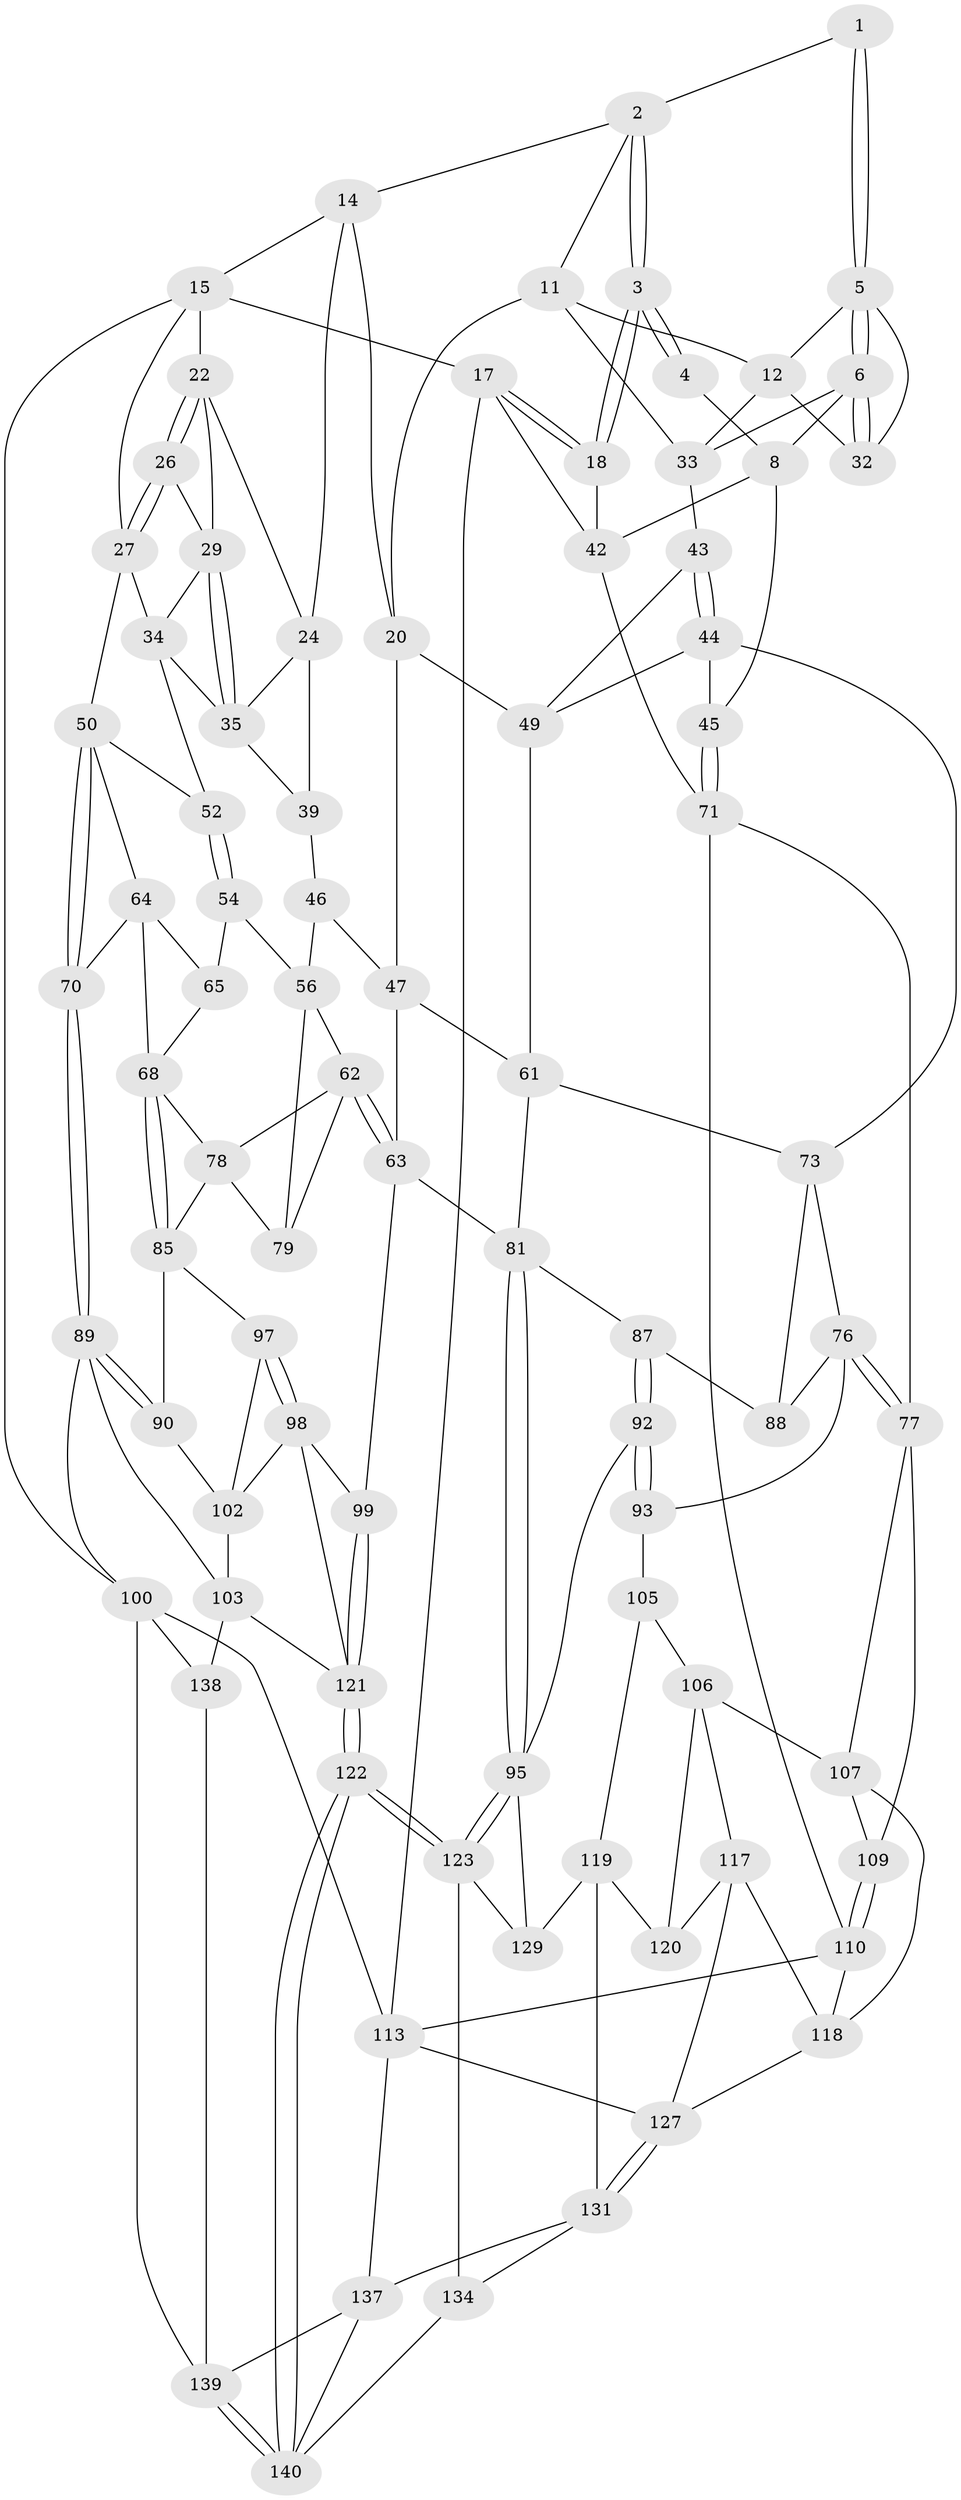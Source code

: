 // Generated by graph-tools (version 1.1) at 2025/24/03/03/25 07:24:36]
// undirected, 84 vertices, 185 edges
graph export_dot {
graph [start="1"]
  node [color=gray90,style=filled];
  1 [pos="+0.23003073220153117+0.012417207219465713"];
  2 [pos="+0.25960156349769253+0",super="+10"];
  3 [pos="+0+0"];
  4 [pos="+0.144344665643797+0.04264743311979798",super="+9"];
  5 [pos="+0.2676953756067078+0.10043054590398355",super="+13"];
  6 [pos="+0.2645039084822638+0.11157904451676015",super="+7"];
  8 [pos="+0.1624778559016461+0.1592002325904214",super="+41"];
  11 [pos="+0.46867003980698274+0",super="+21"];
  12 [pos="+0.39281171780670043+0.02615125391287105",super="+31"];
  14 [pos="+0.6316233964459798+0",super="+19"];
  15 [pos="+0.7391907700680305+0",super="+16"];
  17 [pos="+0+0"];
  18 [pos="+0+0",super="+40"];
  20 [pos="+0.514260954407141+0.19258373622681893",super="+48"];
  22 [pos="+0.7514608816187558+0",super="+23"];
  24 [pos="+0.7375913972012572+0.08531792118912684",super="+25"];
  26 [pos="+0.9763163280785699+0.08823863009260638"];
  27 [pos="+1+0.12651811684833913",super="+28"];
  29 [pos="+0.8768511097634765+0.12970255602372002",super="+30"];
  32 [pos="+0.37900366225088555+0.1444178700805286"];
  33 [pos="+0.41184487797352287+0.1797389905454374",super="+36"];
  34 [pos="+0.9401322212205463+0.2259876038903599",super="+37"];
  35 [pos="+0.8565736520156884+0.1568944670640963",super="+38"];
  39 [pos="+0.7446545959686696+0.27069659922826655"];
  42 [pos="+0+0.30321153723685285",super="+53"];
  43 [pos="+0.27939672330168147+0.2622588817509192"];
  44 [pos="+0.21348449813389297+0.37067987687134496",super="+59"];
  45 [pos="+0.1820411171491935+0.3715108078887549"];
  46 [pos="+0.6940082537841734+0.31767514772222105"];
  47 [pos="+0.5999542734456313+0.3638752413414018",super="+60"];
  49 [pos="+0.4432728680963021+0.33935510061855295",super="+58"];
  50 [pos="+1+0.3590622005450907",super="+51"];
  52 [pos="+0.8697645068238158+0.3332497655980225"];
  54 [pos="+0.8666882301964456+0.34955184833617753",super="+55"];
  56 [pos="+0.8309616720124195+0.42562642308890086",super="+57"];
  61 [pos="+0.4286211673381451+0.4205594018560458",super="+74"];
  62 [pos="+0.7279114376630615+0.5155728226657457",super="+83"];
  63 [pos="+0.6201630695470817+0.5777422264453643",super="+80"];
  64 [pos="+0.9649897714458711+0.4633181171437467",super="+67"];
  65 [pos="+0.9468599405495564+0.450860932678843",super="+66"];
  68 [pos="+0.992119553981386+0.5267124482727094",super="+69"];
  70 [pos="+1+0.5937682423845606"];
  71 [pos="+0.07058887198587743+0.526753585948226",super="+72"];
  73 [pos="+0.26190911461288086+0.45876542048835306",super="+75"];
  76 [pos="+0.148390474930756+0.5777587340003082",super="+91"];
  77 [pos="+0.12135437939257865+0.5882636905923003",super="+108"];
  78 [pos="+0.9015045116078184+0.5240613578329296",super="+84"];
  79 [pos="+0.8527773425553947+0.4855666202227205"];
  81 [pos="+0.5916702408992491+0.6159544995921901",super="+82"];
  85 [pos="+0.9027067425828635+0.5936673366672061",super="+86"];
  87 [pos="+0.35498850964687206+0.5633308212864788"];
  88 [pos="+0.2892251449243921+0.5385350027511249"];
  89 [pos="+1+0.6311330997382467",super="+101"];
  90 [pos="+0.9294594248718407+0.6178354259830312"];
  92 [pos="+0.4024357973483955+0.7162910469535926"];
  93 [pos="+0.3985847157333821+0.7164045005738728",super="+94"];
  95 [pos="+0.5474317452451365+0.6875873576105245",super="+96"];
  97 [pos="+0.8270387213637066+0.6780256564187881"];
  98 [pos="+0.8126342702152337+0.6973142871603619",super="+115"];
  99 [pos="+0.7759908524339554+0.6940155142669023"];
  100 [pos="+1+1",super="+142"];
  102 [pos="+0.9206283440579217+0.6568523335760716",super="+104"];
  103 [pos="+1+0.7898050232630637",super="+132"];
  105 [pos="+0.20576490758450117+0.6961235457929454",super="+114"];
  106 [pos="+0.19932040273370147+0.6984272101106745",super="+116"];
  107 [pos="+0.12087430741419247+0.6260404584034897",super="+111"];
  109 [pos="+0+0.7130780956957341"];
  110 [pos="+0+0.7137601906694503",super="+112"];
  113 [pos="+0+1",super="+136"];
  117 [pos="+0.1246701720981196+0.7590426601660021",super="+125"];
  118 [pos="+0.06827994301089962+0.7545523430021163",super="+126"];
  119 [pos="+0.29586408888237314+0.7750394329520202",super="+130"];
  120 [pos="+0.22026826251685486+0.7902926381193486"];
  121 [pos="+0.6903122057809361+0.8920551251358387",super="+124"];
  122 [pos="+0.6620954774029801+0.9160711282125968"];
  123 [pos="+0.6316730650195622+0.8797050372540541",super="+133"];
  127 [pos="+0.18758854860950636+0.8806093739824826",super="+128"];
  129 [pos="+0.40592374347680094+0.8665381076387357"];
  131 [pos="+0.25234552396929033+0.9143245524788993",super="+135"];
  134 [pos="+0.3759261225755853+0.961651150971891"];
  137 [pos="+0.3419554096292775+1",super="+144"];
  138 [pos="+0.9058547429188728+0.9563256908863264"];
  139 [pos="+0.664426833708974+0.926776052620152",super="+143"];
  140 [pos="+0.6622918546670624+0.9192110285775057",super="+141"];
  1 -- 2;
  1 -- 5;
  1 -- 5;
  2 -- 3;
  2 -- 3;
  2 -- 11;
  2 -- 14;
  3 -- 4;
  3 -- 4;
  3 -- 18;
  3 -- 18;
  4 -- 8;
  5 -- 6;
  5 -- 6;
  5 -- 32;
  5 -- 12;
  6 -- 32;
  6 -- 32;
  6 -- 8;
  6 -- 33;
  8 -- 42;
  8 -- 45;
  11 -- 12;
  11 -- 33;
  11 -- 20;
  12 -- 32;
  12 -- 33;
  14 -- 15;
  14 -- 20;
  14 -- 24;
  15 -- 22;
  15 -- 17;
  15 -- 27;
  15 -- 100;
  17 -- 18;
  17 -- 18;
  17 -- 113;
  17 -- 42;
  18 -- 42;
  20 -- 49;
  20 -- 47;
  22 -- 26;
  22 -- 26;
  22 -- 24;
  22 -- 29;
  24 -- 35;
  24 -- 39;
  26 -- 27;
  26 -- 27;
  26 -- 29;
  27 -- 34;
  27 -- 50;
  29 -- 35;
  29 -- 35;
  29 -- 34;
  33 -- 43;
  34 -- 52;
  34 -- 35;
  35 -- 39;
  39 -- 46;
  42 -- 71;
  43 -- 44;
  43 -- 44;
  43 -- 49;
  44 -- 45;
  44 -- 73;
  44 -- 49;
  45 -- 71;
  45 -- 71;
  46 -- 47;
  46 -- 56;
  47 -- 63;
  47 -- 61;
  49 -- 61;
  50 -- 70;
  50 -- 70;
  50 -- 64;
  50 -- 52;
  52 -- 54;
  52 -- 54;
  54 -- 65 [weight=2];
  54 -- 56;
  56 -- 79;
  56 -- 62;
  61 -- 81;
  61 -- 73;
  62 -- 63;
  62 -- 63;
  62 -- 79;
  62 -- 78;
  63 -- 81;
  63 -- 99;
  64 -- 65;
  64 -- 68;
  64 -- 70;
  65 -- 68;
  68 -- 85;
  68 -- 85;
  68 -- 78;
  70 -- 89;
  70 -- 89;
  71 -- 77;
  71 -- 110;
  73 -- 88;
  73 -- 76;
  76 -- 77;
  76 -- 77;
  76 -- 88;
  76 -- 93;
  77 -- 109;
  77 -- 107;
  78 -- 79;
  78 -- 85;
  81 -- 95;
  81 -- 95;
  81 -- 87;
  85 -- 90;
  85 -- 97;
  87 -- 88;
  87 -- 92;
  87 -- 92;
  89 -- 90;
  89 -- 90;
  89 -- 100;
  89 -- 103;
  90 -- 102;
  92 -- 93;
  92 -- 93;
  92 -- 95;
  93 -- 105 [weight=2];
  95 -- 123;
  95 -- 123;
  95 -- 129;
  97 -- 98;
  97 -- 98;
  97 -- 102;
  98 -- 99;
  98 -- 102;
  98 -- 121;
  99 -- 121;
  99 -- 121;
  100 -- 113;
  100 -- 138;
  100 -- 139;
  102 -- 103;
  103 -- 138;
  103 -- 121;
  105 -- 106;
  105 -- 119;
  106 -- 107;
  106 -- 120;
  106 -- 117;
  107 -- 109;
  107 -- 118;
  109 -- 110;
  109 -- 110;
  110 -- 113;
  110 -- 118;
  113 -- 137;
  113 -- 127;
  117 -- 118;
  117 -- 120;
  117 -- 127;
  118 -- 127;
  119 -- 120;
  119 -- 129;
  119 -- 131;
  121 -- 122;
  121 -- 122;
  122 -- 123;
  122 -- 123;
  122 -- 140;
  122 -- 140;
  123 -- 129;
  123 -- 134;
  127 -- 131;
  127 -- 131;
  131 -- 137;
  131 -- 134;
  134 -- 140;
  137 -- 139;
  137 -- 140;
  138 -- 139;
  139 -- 140;
  139 -- 140;
}
